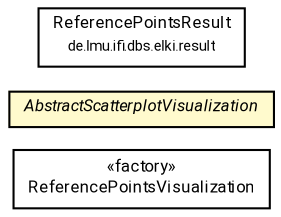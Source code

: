 #!/usr/local/bin/dot
#
# Class diagram 
# Generated by UMLGraph version R5_7_2-60-g0e99a6 (http://www.spinellis.gr/umlgraph/)
#

digraph G {
	graph [fontnames="svg"]
	edge [fontname="Roboto",fontsize=7,labelfontname="Roboto",labelfontsize=7,color="black"];
	node [fontname="Roboto",fontcolor="black",fontsize=8,shape=plaintext,margin=0,width=0,height=0];
	nodesep=0.15;
	ranksep=0.25;
	rankdir=LR;
	// de.lmu.ifi.dbs.elki.visualization.visualizers.scatterplot.ReferencePointsVisualization
	c8868963 [label=<<table title="de.lmu.ifi.dbs.elki.visualization.visualizers.scatterplot.ReferencePointsVisualization" border="0" cellborder="1" cellspacing="0" cellpadding="2" href="ReferencePointsVisualization.html" target="_parent">
		<tr><td><table border="0" cellspacing="0" cellpadding="1">
		<tr><td align="center" balign="center"> &#171;factory&#187; </td></tr>
		<tr><td align="center" balign="center"> <font face="Roboto">ReferencePointsVisualization</font> </td></tr>
		</table></td></tr>
		</table>>, URL="ReferencePointsVisualization.html"];
	// de.lmu.ifi.dbs.elki.visualization.visualizers.scatterplot.AbstractScatterplotVisualization
	c8868995 [label=<<table title="de.lmu.ifi.dbs.elki.visualization.visualizers.scatterplot.AbstractScatterplotVisualization" border="0" cellborder="1" cellspacing="0" cellpadding="2" bgcolor="LemonChiffon" href="AbstractScatterplotVisualization.html" target="_parent">
		<tr><td><table border="0" cellspacing="0" cellpadding="1">
		<tr><td align="center" balign="center"> <font face="Roboto"><i>AbstractScatterplotVisualization</i></font> </td></tr>
		</table></td></tr>
		</table>>, URL="AbstractScatterplotVisualization.html"];
	// de.lmu.ifi.dbs.elki.result.ReferencePointsResult<O>
	c8869641 [label=<<table title="de.lmu.ifi.dbs.elki.result.ReferencePointsResult" border="0" cellborder="1" cellspacing="0" cellpadding="2" href="../../../result/ReferencePointsResult.html" target="_parent">
		<tr><td><table border="0" cellspacing="0" cellpadding="1">
		<tr><td align="center" balign="center"> <font face="Roboto">ReferencePointsResult</font> </td></tr>
		<tr><td align="center" balign="center"> <font face="Roboto" point-size="7.0">de.lmu.ifi.dbs.elki.result</font> </td></tr>
		</table></td></tr>
		</table>>, URL="../../../result/ReferencePointsResult.html"];
}

